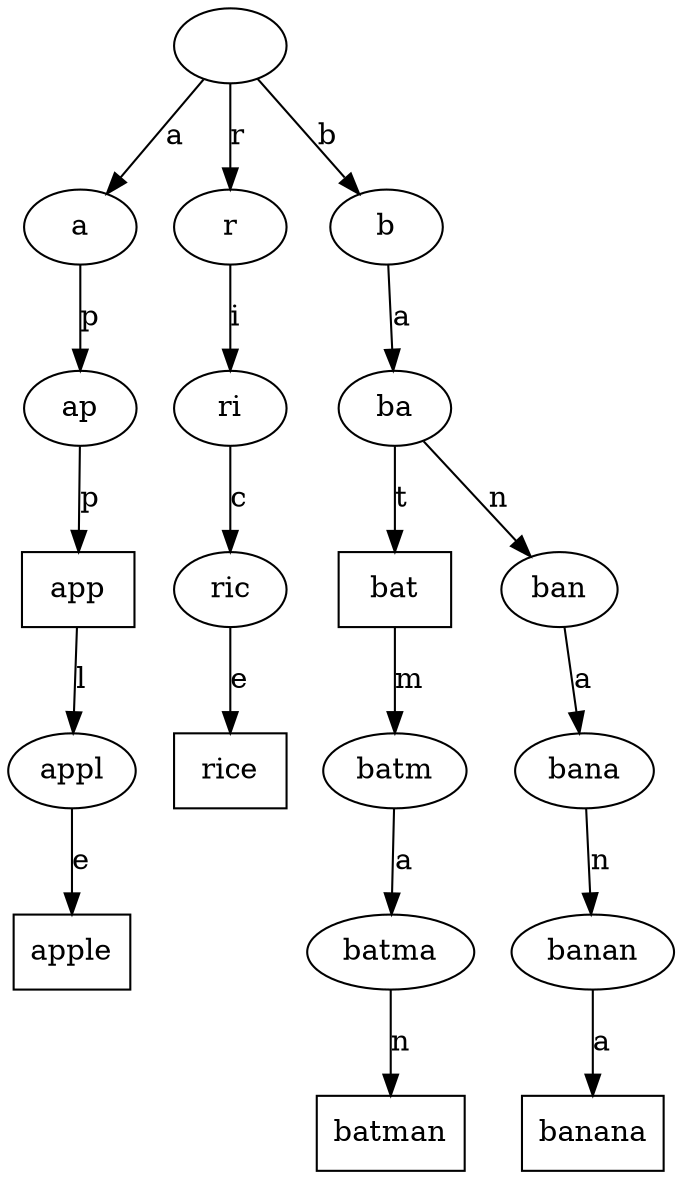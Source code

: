 digraph Trie {
"" -> "a" [label="a"];
"a" -> "ap" [label="p"];
"ap" -> "app" [label="p"];
"app" [shape=box];
"app" -> "appl" [label="l"];
"appl" -> "apple" [label="e"];
"apple" [shape=box];
"" -> "r" [label="r"];
"r" -> "ri" [label="i"];
"ri" -> "ric" [label="c"];
"ric" -> "rice" [label="e"];
"rice" [shape=box];
"" -> "b" [label="b"];
"b" -> "ba" [label="a"];
"ba" -> "bat" [label="t"];
"bat" [shape=box];
"bat" -> "batm" [label="m"];
"batm" -> "batma" [label="a"];
"batma" -> "batman" [label="n"];
"batman" [shape=box];
"ba" -> "ban" [label="n"];
"ban" -> "bana" [label="a"];
"bana" -> "banan" [label="n"];
"banan" -> "banana" [label="a"];
"banana" [shape=box];
}